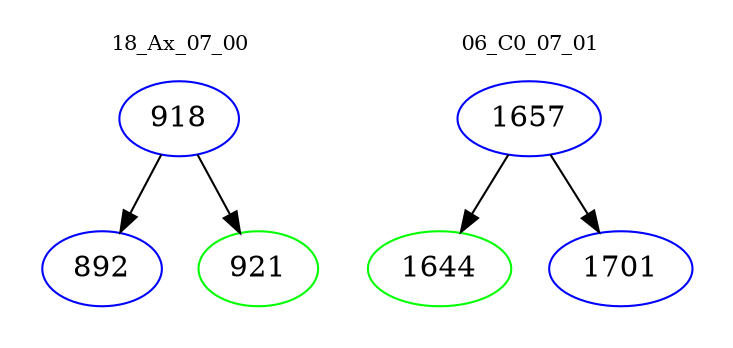 digraph{
subgraph cluster_0 {
color = white
label = "18_Ax_07_00";
fontsize=10;
T0_918 [label="918", color="blue"]
T0_918 -> T0_892 [color="black"]
T0_892 [label="892", color="blue"]
T0_918 -> T0_921 [color="black"]
T0_921 [label="921", color="green"]
}
subgraph cluster_1 {
color = white
label = "06_C0_07_01";
fontsize=10;
T1_1657 [label="1657", color="blue"]
T1_1657 -> T1_1644 [color="black"]
T1_1644 [label="1644", color="green"]
T1_1657 -> T1_1701 [color="black"]
T1_1701 [label="1701", color="blue"]
}
}
